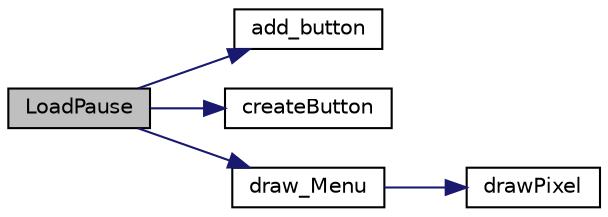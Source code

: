 digraph "LoadPause"
{
 // LATEX_PDF_SIZE
  edge [fontname="Helvetica",fontsize="10",labelfontname="Helvetica",labelfontsize="10"];
  node [fontname="Helvetica",fontsize="10",shape=record];
  rankdir="LR";
  Node1 [label="LoadPause",height=0.2,width=0.4,color="black", fillcolor="grey75", style="filled", fontcolor="black",tooltip="Loads the pause menu xpm, it's buttons, and draws the menu."];
  Node1 -> Node2 [color="midnightblue",fontsize="10",style="solid",fontname="Helvetica"];
  Node2 [label="add_button",height=0.2,width=0.4,color="black", fillcolor="white", style="filled",URL="$_buttons_8c.html#a1a30ae39d684716ecba2f9c5e2fa90c4",tooltip="Adds the button to the current_background img."];
  Node1 -> Node3 [color="midnightblue",fontsize="10",style="solid",fontname="Helvetica"];
  Node3 [label="createButton",height=0.2,width=0.4,color="black", fillcolor="white", style="filled",URL="$_buttons_8c.html#a6f7167cea85cc80823166bfe23e6e0c2",tooltip="Create a Button object."];
  Node1 -> Node4 [color="midnightblue",fontsize="10",style="solid",fontname="Helvetica"];
  Node4 [label="draw_Menu",height=0.2,width=0.4,color="black", fillcolor="white", style="filled",URL="$_menus_8c.html#a85eb4dfebd2e93a5df2eb92041652bc4",tooltip="Draws the current_background."];
  Node4 -> Node5 [color="midnightblue",fontsize="10",style="solid",fontname="Helvetica"];
  Node5 [label="drawPixel",height=0.2,width=0.4,color="black", fillcolor="white", style="filled",URL="$_videocard_8c.html#a6091a4bd04596e6e8e39b7dee1e1b118",tooltip="Draws a certain pixel with a specific colour in the secondary buffer."];
}
